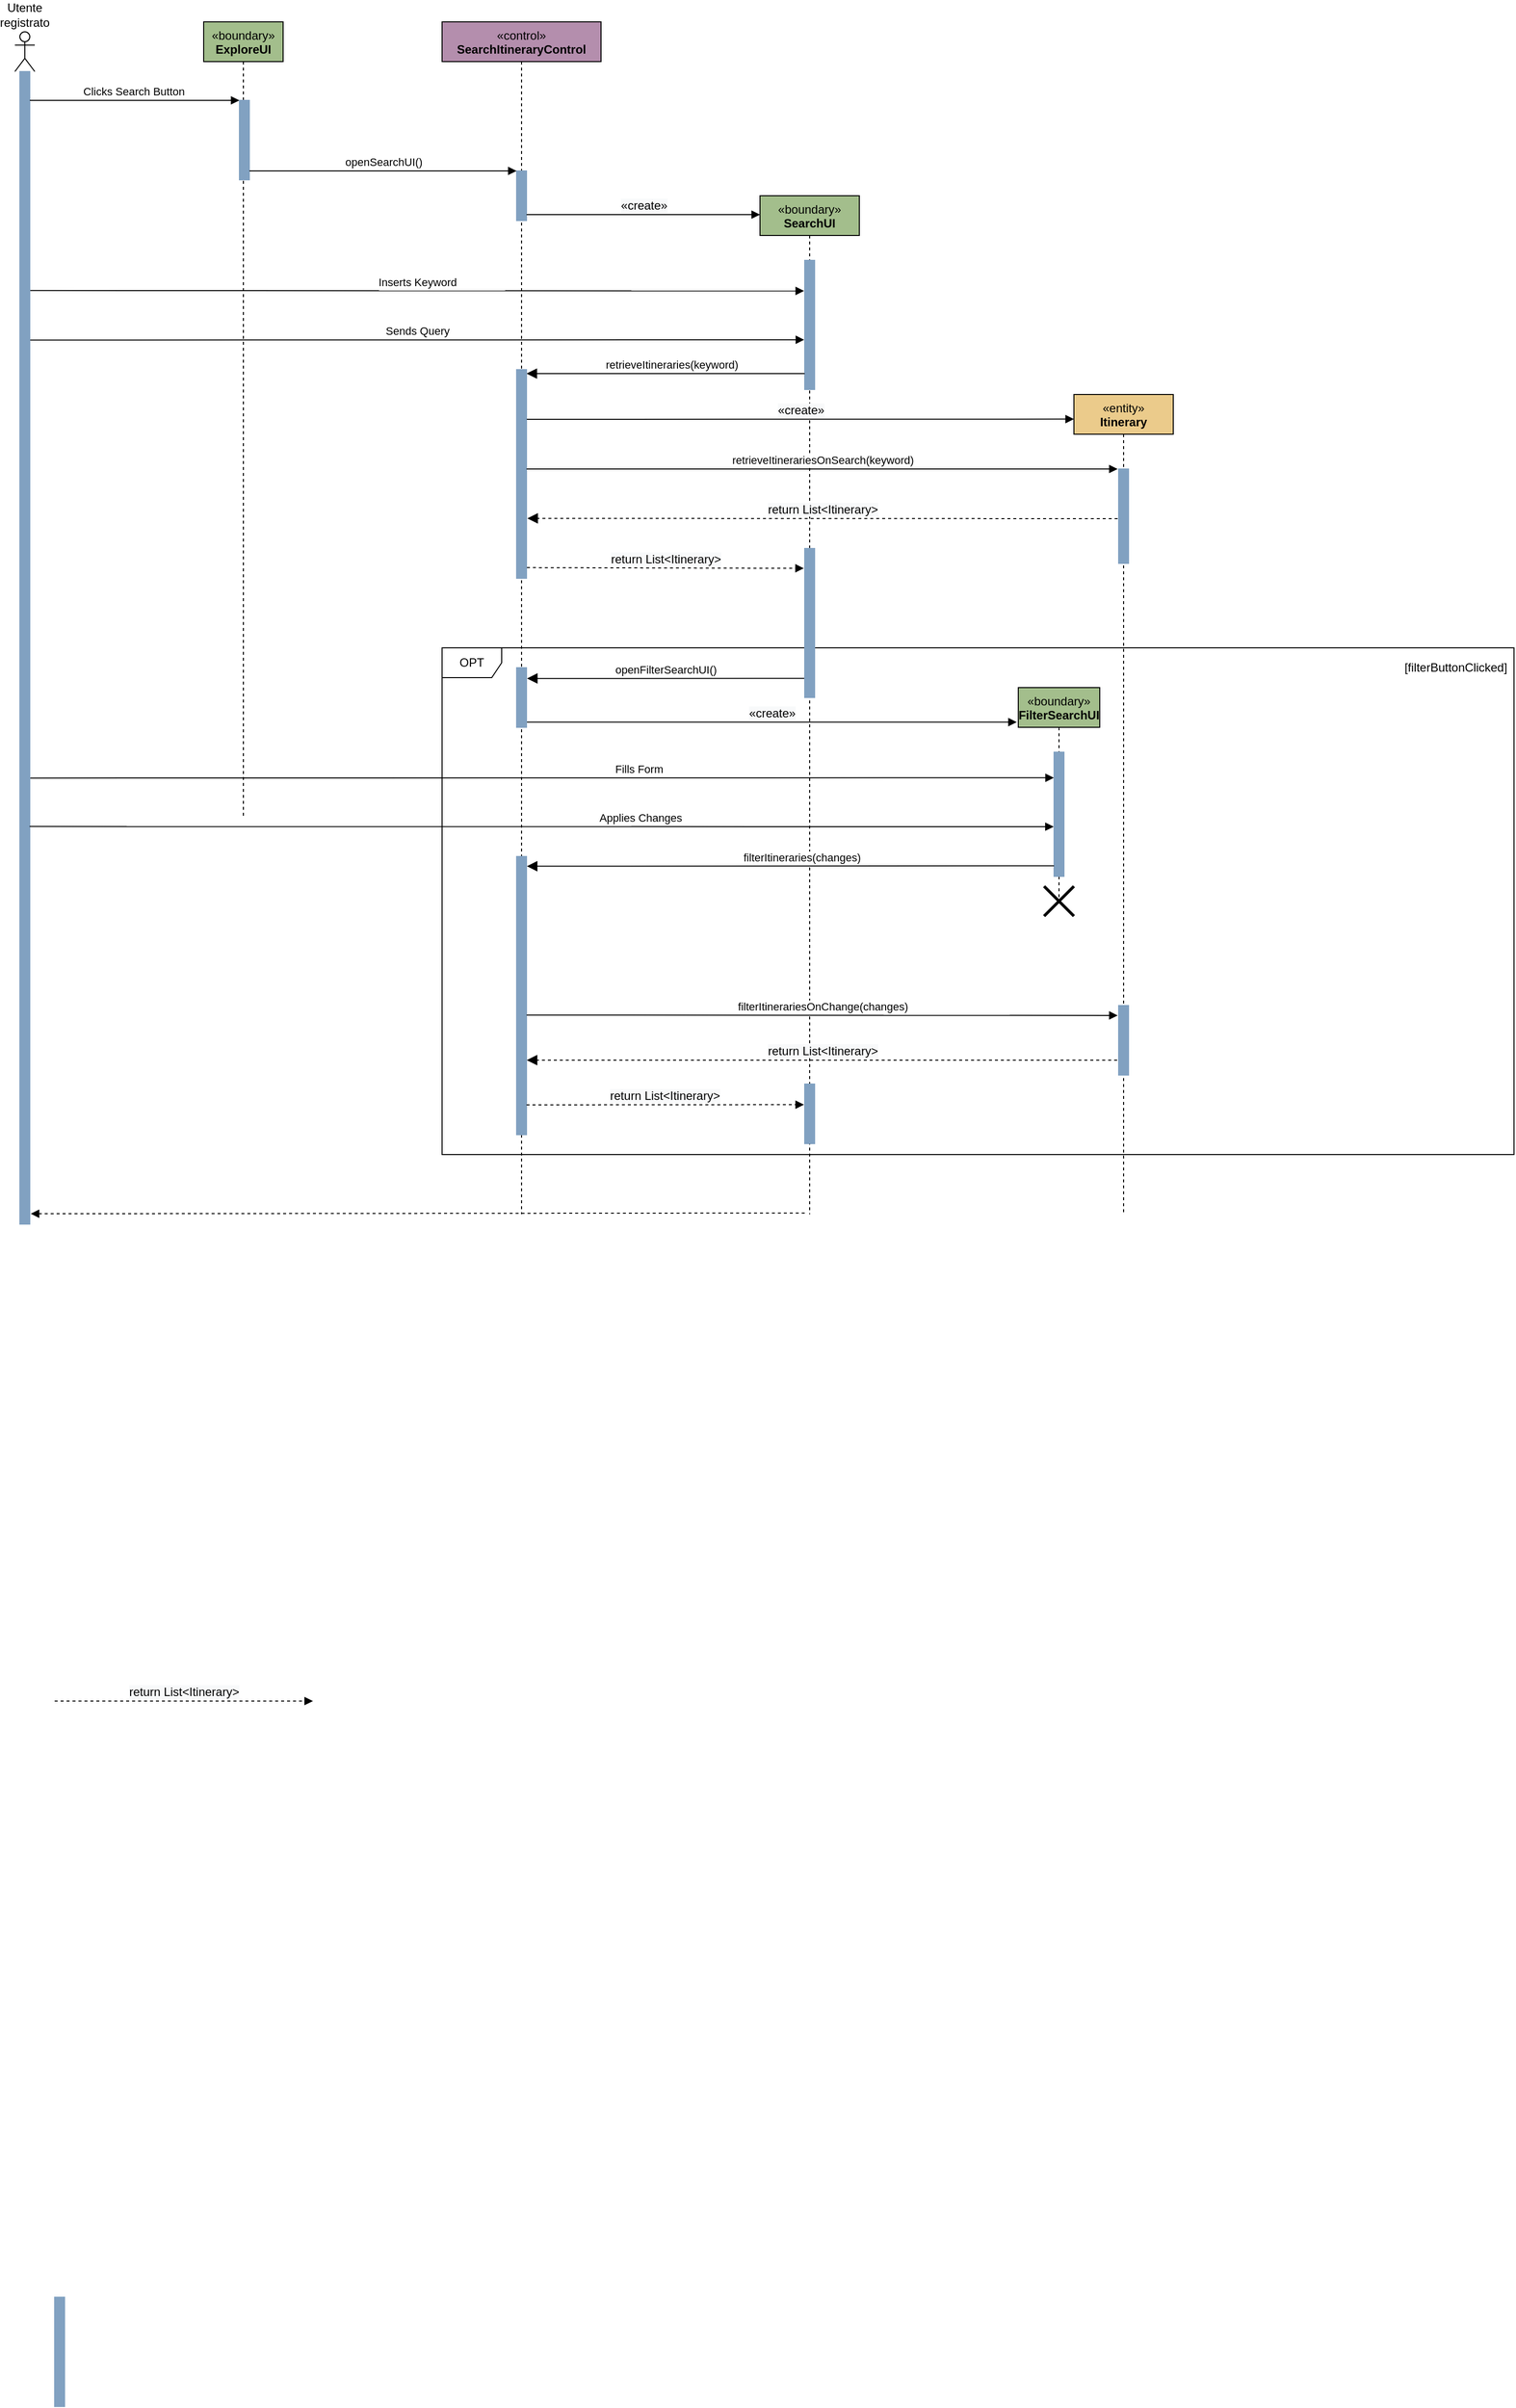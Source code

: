 <mxfile>
    <diagram id="DeaROObW_h7Y9myD4udL" name="Ricerca Itinerario">
        <mxGraphModel dx="1681" dy="651" grid="1" gridSize="10" guides="1" tooltips="1" connect="1" arrows="1" fold="1" page="1" pageScale="1" pageWidth="827" pageHeight="1169" math="0" shadow="0">
            <root>
                <mxCell id="0"/>
                <mxCell id="1" parent="0"/>
                <mxCell id="vcSXQ96v2C0E0V5ABVkG-91" value="OPT" style="shape=umlFrame;whiteSpace=wrap;html=1;" parent="1" vertex="1">
                    <mxGeometry x="480" y="670" width="1079" height="510" as="geometry"/>
                </mxCell>
                <mxCell id="nHArHDgA-v1Gkju6NFeY-11" value="Utente registrato" style="shape=umlLifeline;participant=umlActor;perimeter=lifelinePerimeter;whiteSpace=wrap;html=1;container=1;collapsible=0;recursiveResize=0;verticalAlign=bottom;spacingTop=36;outlineConnect=0;size=40;rounded=0;shadow=0;glass=0;labelPosition=center;verticalLabelPosition=top;align=center;strokeWidth=1;perimeterSpacing=0;" parent="1" vertex="1">
                    <mxGeometry x="50" y="50" width="20" height="1200" as="geometry"/>
                </mxCell>
                <mxCell id="nHArHDgA-v1Gkju6NFeY-20" value="" style="html=1;points=[];perimeter=orthogonalPerimeter;fillColor=#81A1C1;strokeColor=#81A1C1;" parent="nHArHDgA-v1Gkju6NFeY-11" vertex="1">
                    <mxGeometry x="5" y="40" width="10" height="1160" as="geometry"/>
                </mxCell>
                <mxCell id="23" value="Clicks Search Button&amp;nbsp;" style="html=1;verticalAlign=bottom;endArrow=block;entryX=0;entryY=0;" parent="1" source="nHArHDgA-v1Gkju6NFeY-20" target="22" edge="1">
                    <mxGeometry relative="1" as="geometry">
                        <mxPoint x="80" y="121" as="sourcePoint"/>
                    </mxGeometry>
                </mxCell>
                <mxCell id="9sE8CWYjySVi89K2_Rz9-24" value="&lt;span&gt;«boundary»&lt;/span&gt;&lt;br&gt;&lt;b&gt;ExploreUI&lt;/b&gt;" style="shape=umlLifeline;perimeter=lifelinePerimeter;whiteSpace=wrap;html=1;container=1;collapsible=0;recursiveResize=0;outlineConnect=0;rounded=0;shadow=0;glass=0;strokeWidth=1;verticalAlign=top;fillColor=#A3BE8C;" parent="1" vertex="1">
                    <mxGeometry x="240" y="40" width="80" height="800" as="geometry"/>
                </mxCell>
                <mxCell id="22" value="" style="html=1;points=[];perimeter=orthogonalPerimeter;fillColor=#81A1C1;strokeColor=#81A1C1;" parent="9sE8CWYjySVi89K2_Rz9-24" vertex="1">
                    <mxGeometry x="36" y="79" width="10" height="80" as="geometry"/>
                </mxCell>
                <mxCell id="26" value="&lt;span&gt;«control»&lt;/span&gt;&lt;br&gt;&lt;b&gt;SearchItineraryControl&lt;/b&gt;" style="shape=umlLifeline;perimeter=lifelinePerimeter;whiteSpace=wrap;html=1;container=1;collapsible=0;recursiveResize=0;outlineConnect=0;rounded=0;shadow=0;glass=0;strokeWidth=1;verticalAlign=top;fillColor=#B48EAD;" parent="1" vertex="1">
                    <mxGeometry x="480" y="40" width="160" height="1200" as="geometry"/>
                </mxCell>
                <mxCell id="28" value="" style="html=1;points=[];perimeter=orthogonalPerimeter;fillColor=#81A1C1;strokeColor=#81A1C1;" parent="1" vertex="1">
                    <mxGeometry x="555" y="190" width="10" height="50" as="geometry"/>
                </mxCell>
                <mxCell id="29" value="openSearchUI()" style="html=1;verticalAlign=bottom;endArrow=block;entryX=0;entryY=0;" parent="1" target="28" edge="1">
                    <mxGeometry relative="1" as="geometry">
                        <mxPoint x="286" y="190" as="sourcePoint"/>
                    </mxGeometry>
                </mxCell>
                <mxCell id="9sE8CWYjySVi89K2_Rz9-32" value="&lt;span&gt;«boundary»&lt;/span&gt;&lt;br&gt;&lt;b&gt;SearchUI&lt;/b&gt;" style="shape=umlLifeline;perimeter=lifelinePerimeter;whiteSpace=wrap;html=1;container=1;collapsible=0;recursiveResize=0;outlineConnect=0;rounded=0;shadow=0;glass=0;strokeWidth=1;verticalAlign=top;fillColor=#A3BE8C;" parent="1" vertex="1">
                    <mxGeometry x="800" y="215" width="100" height="1025" as="geometry"/>
                </mxCell>
                <mxCell id="33" value="Inserts Keyword" style="html=1;verticalAlign=bottom;endArrow=block;entryX=-0.068;entryY=0.237;entryDx=0;entryDy=0;entryPerimeter=0;exitX=1.049;exitY=0.19;exitDx=0;exitDy=0;exitPerimeter=0;" parent="1" source="nHArHDgA-v1Gkju6NFeY-20" target="9sE8CWYjySVi89K2_Rz9-33" edge="1">
                    <mxGeometry width="80" relative="1" as="geometry">
                        <mxPoint x="66" y="311" as="sourcePoint"/>
                        <mxPoint x="840" y="311" as="targetPoint"/>
                    </mxGeometry>
                </mxCell>
                <mxCell id="34" value="&lt;span style=&quot;font-size: 12px ; background-color: rgb(248 , 249 , 250)&quot;&gt;«create»&lt;/span&gt;" style="html=1;verticalAlign=bottom;endArrow=block;" parent="1" edge="1">
                    <mxGeometry width="80" relative="1" as="geometry">
                        <mxPoint x="565" y="234" as="sourcePoint"/>
                        <mxPoint x="800" y="234" as="targetPoint"/>
                    </mxGeometry>
                </mxCell>
                <mxCell id="9sE8CWYjySVi89K2_Rz9-33" value="" style="html=1;points=[];perimeter=orthogonalPerimeter;fillColor=#81A1C1;strokeColor=#81A1C1;" parent="1" vertex="1">
                    <mxGeometry x="845" y="280" width="10" height="130" as="geometry"/>
                </mxCell>
                <mxCell id="44" value="&lt;span&gt;«boundary»&lt;/span&gt;&lt;br&gt;&lt;b&gt;FilterSearchUI&lt;/b&gt;" style="shape=umlLifeline;perimeter=lifelinePerimeter;whiteSpace=wrap;html=1;container=1;collapsible=0;recursiveResize=0;outlineConnect=0;rounded=0;shadow=0;glass=0;strokeWidth=1;verticalAlign=top;fillColor=#A3BE8C;" parent="1" vertex="1">
                    <mxGeometry x="1060" y="710" width="82" height="220" as="geometry"/>
                </mxCell>
                <mxCell id="45" value="" style="html=1;points=[];perimeter=orthogonalPerimeter;fillColor=#81A1C1;strokeColor=#81A1C1;" parent="1" vertex="1">
                    <mxGeometry x="1096" y="775" width="10" height="125" as="geometry"/>
                </mxCell>
                <mxCell id="46" value="Fills Form" style="html=1;verticalAlign=bottom;endArrow=block;entryX=-0.02;entryY=0.206;entryDx=0;entryDy=0;entryPerimeter=0;exitX=1.051;exitY=0.613;exitDx=0;exitDy=0;exitPerimeter=0;" parent="1" source="nHArHDgA-v1Gkju6NFeY-20" target="45" edge="1">
                    <mxGeometry x="0.189" width="80" relative="1" as="geometry">
                        <mxPoint x="66" y="801" as="sourcePoint"/>
                        <mxPoint x="1094.83" y="801" as="targetPoint"/>
                        <mxPoint as="offset"/>
                    </mxGeometry>
                </mxCell>
                <mxCell id="jP3oaZkhwbiLhDZahTP0-97" style="edgeStyle=none;html=1;dashed=1;entryX=1.096;entryY=0.991;entryDx=0;entryDy=0;entryPerimeter=0;endArrow=block;endFill=1;" parent="1" target="nHArHDgA-v1Gkju6NFeY-20" edge="1">
                    <mxGeometry relative="1" as="geometry">
                        <mxPoint x="81" y="1238.82" as="targetPoint"/>
                        <mxPoint x="845" y="1238.82" as="sourcePoint"/>
                    </mxGeometry>
                </mxCell>
                <mxCell id="85" value="" style="html=1;points=[];perimeter=orthogonalPerimeter;fillColor=#81A1C1;strokeColor=#81A1C1;" parent="1" vertex="1">
                    <mxGeometry x="90" y="2330" width="10" height="110" as="geometry"/>
                </mxCell>
                <mxCell id="86" value="" style="html=1;points=[];perimeter=orthogonalPerimeter;strokeColor=#81A1C1;fillColor=#81A1C1;" parent="1" vertex="1">
                    <mxGeometry x="555" y="880" width="10" height="280" as="geometry"/>
                </mxCell>
                <mxCell id="89" value="openFilterSearchUI()" style="html=1;verticalAlign=bottom;endArrow=block;endSize=8;strokeWidth=1;endFill=1;exitX=0.043;exitY=0.923;exitDx=0;exitDy=0;exitPerimeter=0;entryX=1.053;entryY=0.181;entryDx=0;entryDy=0;entryPerimeter=0;" parent="1" target="jP3oaZkhwbiLhDZahTP0-91" edge="1">
                    <mxGeometry relative="1" as="geometry">
                        <mxPoint x="845.43" y="700.75" as="sourcePoint"/>
                        <mxPoint x="570" y="701" as="targetPoint"/>
                    </mxGeometry>
                </mxCell>
                <mxCell id="91" value="[filterButtonClicked]" style="text;html=1;align=center;verticalAlign=middle;resizable=0;points=[];autosize=1;strokeColor=none;fillColor=none;" parent="1" vertex="1">
                    <mxGeometry x="1440" y="680" width="120" height="20" as="geometry"/>
                </mxCell>
                <mxCell id="qzssCWnmS8RyctSG9N9C-91" value="retrieveItineraries(keyword)" style="html=1;verticalAlign=bottom;endArrow=block;endSize=8;strokeWidth=1;endFill=1;" parent="1" edge="1">
                    <mxGeometry x="-0.043" relative="1" as="geometry">
                        <mxPoint x="845" y="394" as="sourcePoint"/>
                        <mxPoint x="565" y="394" as="targetPoint"/>
                        <mxPoint as="offset"/>
                    </mxGeometry>
                </mxCell>
                <mxCell id="qzssCWnmS8RyctSG9N9C-92" value="" style="html=1;points=[];perimeter=orthogonalPerimeter;fillColor=#81A1C1;strokeColor=#81A1C1;" parent="1" vertex="1">
                    <mxGeometry x="555" y="390" width="10" height="210" as="geometry"/>
                </mxCell>
                <mxCell id="ywLP2hOXwmcJJrAZpPiX-92" value="&lt;span style=&quot;font-size: 12px ; background-color: rgb(248 , 249 , 250)&quot;&gt;«create»&lt;/span&gt;" style="html=1;verticalAlign=bottom;endArrow=block;exitX=1.004;exitY=0.912;exitDx=0;exitDy=0;exitPerimeter=0;entryX=-0.019;entryY=0.158;entryDx=0;entryDy=0;entryPerimeter=0;" parent="1" source="jP3oaZkhwbiLhDZahTP0-91" target="44" edge="1">
                    <mxGeometry width="80" relative="1" as="geometry">
                        <mxPoint x="568.24" y="740.15" as="sourcePoint"/>
                        <mxPoint x="1050" y="740" as="targetPoint"/>
                    </mxGeometry>
                </mxCell>
                <mxCell id="jP3oaZkhwbiLhDZahTP0-91" value="" style="html=1;points=[];perimeter=orthogonalPerimeter;strokeColor=#81A1C1;fillColor=#81A1C1;" parent="1" vertex="1">
                    <mxGeometry x="555" y="690" width="10" height="60" as="geometry"/>
                </mxCell>
                <mxCell id="jP3oaZkhwbiLhDZahTP0-92" value="&amp;nbsp;Applies Changes" style="html=1;verticalAlign=bottom;endArrow=block;entryX=-0.035;entryY=0.6;entryDx=0;entryDy=0;entryPerimeter=0;exitX=0.981;exitY=0.655;exitDx=0;exitDy=0;exitPerimeter=0;" parent="1" source="nHArHDgA-v1Gkju6NFeY-20" target="45" edge="1">
                    <mxGeometry x="0.189" width="80" relative="1" as="geometry">
                        <mxPoint x="70" y="850" as="sourcePoint"/>
                        <mxPoint x="1090" y="850" as="targetPoint"/>
                        <mxPoint as="offset"/>
                    </mxGeometry>
                </mxCell>
                <mxCell id="jP3oaZkhwbiLhDZahTP0-93" value="filterItineraries(changes)" style="html=1;verticalAlign=bottom;endArrow=block;endSize=8;strokeWidth=1;endFill=1;exitX=0;exitY=0.915;exitDx=0;exitDy=0;exitPerimeter=0;entryX=1.034;entryY=0.035;entryDx=0;entryDy=0;entryPerimeter=0;" parent="1" source="45" target="86" edge="1">
                    <mxGeometry x="-0.043" relative="1" as="geometry">
                        <mxPoint x="970" y="890" as="sourcePoint"/>
                        <mxPoint x="570" y="890" as="targetPoint"/>
                        <mxPoint as="offset"/>
                    </mxGeometry>
                </mxCell>
                <mxCell id="jP3oaZkhwbiLhDZahTP0-94" value="&lt;span style=&quot;font-size: 12px ; background-color: rgb(248 , 249 , 250)&quot;&gt;return List&amp;lt;Itinerary&amp;gt;&lt;/span&gt;" style="html=1;verticalAlign=bottom;endArrow=block;dashed=1;" parent="1" edge="1">
                    <mxGeometry width="80" relative="1" as="geometry">
                        <mxPoint x="90" y="1730" as="sourcePoint"/>
                        <mxPoint x="350" y="1730" as="targetPoint"/>
                    </mxGeometry>
                </mxCell>
                <mxCell id="81" value="Sends Query" style="html=1;verticalAlign=bottom;endArrow=block;entryX=-0.052;entryY=0.615;entryDx=0;entryDy=0;entryPerimeter=0;exitX=1.044;exitY=0.233;exitDx=0;exitDy=0;exitPerimeter=0;" parent="1" source="nHArHDgA-v1Gkju6NFeY-20" target="9sE8CWYjySVi89K2_Rz9-33" edge="1">
                    <mxGeometry width="80" relative="1" as="geometry">
                        <mxPoint x="66" y="360" as="sourcePoint"/>
                        <mxPoint x="840" y="360" as="targetPoint"/>
                    </mxGeometry>
                </mxCell>
                <mxCell id="jP3oaZkhwbiLhDZahTP0-98" value="" style="shape=umlDestroy;whiteSpace=wrap;html=1;strokeWidth=3;" parent="1" vertex="1">
                    <mxGeometry x="1086" y="910" width="30" height="30" as="geometry"/>
                </mxCell>
                <mxCell id="IklG1Hp1aA4NgF6tW1au-102" value="retrieveItinerariesOnSearch(keyword)" style="html=1;verticalAlign=bottom;endArrow=block;" edge="1" parent="1">
                    <mxGeometry relative="1" as="geometry">
                        <mxPoint x="565" y="490" as="sourcePoint"/>
                        <mxPoint x="1160" y="490" as="targetPoint"/>
                    </mxGeometry>
                </mxCell>
                <mxCell id="8VFCy5D2kBu21qd2zhvF-91" value="&lt;span&gt;«entity»&lt;/span&gt;&lt;br&gt;&lt;b&gt;Itinerary&lt;/b&gt;" style="shape=umlLifeline;perimeter=lifelinePerimeter;whiteSpace=wrap;html=1;container=1;collapsible=0;recursiveResize=0;outlineConnect=0;rounded=0;shadow=0;glass=0;strokeWidth=1;verticalAlign=top;fillColor=#EBCB8B;" vertex="1" parent="1">
                    <mxGeometry x="1116" y="415" width="100" height="825" as="geometry"/>
                </mxCell>
                <mxCell id="hqIxjKItfE0r8FLR3rfv-92" value="&lt;span style=&quot;font-size: 12px ; background-color: rgb(248 , 249 , 250)&quot;&gt;«create»&lt;/span&gt;" style="html=1;verticalAlign=bottom;endArrow=block;exitX=1.028;exitY=0.238;exitDx=0;exitDy=0;exitPerimeter=0;" edge="1" parent="1" source="qzssCWnmS8RyctSG9N9C-92">
                    <mxGeometry width="80" relative="1" as="geometry">
                        <mxPoint x="576" y="439.8" as="sourcePoint"/>
                        <mxPoint x="1116" y="439.8" as="targetPoint"/>
                    </mxGeometry>
                </mxCell>
                <mxCell id="8VFCy5D2kBu21qd2zhvF-92" value="" style="html=1;points=[];perimeter=orthogonalPerimeter;fillColor=#81A1C1;strokeColor=#81A1C1;" vertex="1" parent="1">
                    <mxGeometry x="1161" y="490" width="10" height="95" as="geometry"/>
                </mxCell>
                <mxCell id="8SKgF3_SELm-5-5Q223y-92" value="&lt;span style=&quot;font-family: &amp;#34;helvetica&amp;#34; ; font-size: 12px ; background-color: rgb(248 , 249 , 250)&quot;&gt;return List&amp;lt;Itinerary&amp;gt;&lt;/span&gt;" style="html=1;verticalAlign=bottom;endArrow=block;endSize=8;strokeWidth=1;endFill=1;dashed=1;entryX=1.088;entryY=0.713;entryDx=0;entryDy=0;entryPerimeter=0;" edge="1" parent="1" target="qzssCWnmS8RyctSG9N9C-92">
                    <mxGeometry relative="1" as="geometry">
                        <mxPoint x="1160" y="540" as="sourcePoint"/>
                        <mxPoint x="570" y="540" as="targetPoint"/>
                    </mxGeometry>
                </mxCell>
                <mxCell id="8SKgF3_SELm-5-5Q223y-93" value="" style="html=1;points=[];perimeter=orthogonalPerimeter;fillColor=#81A1C1;strokeColor=#81A1C1;" vertex="1" parent="1">
                    <mxGeometry x="845" y="570" width="10" height="150" as="geometry"/>
                </mxCell>
                <mxCell id="8SKgF3_SELm-5-5Q223y-94" value="&lt;span style=&quot;font-family: &amp;#34;helvetica&amp;#34; ; font-size: 12px ; background-color: rgb(248 , 249 , 250)&quot;&gt;return List&amp;lt;Itinerary&amp;gt;&lt;/span&gt;" style="html=1;verticalAlign=bottom;endArrow=block;dashed=1;exitX=1.042;exitY=0.949;exitDx=0;exitDy=0;exitPerimeter=0;entryX=-0.09;entryY=0.133;entryDx=0;entryDy=0;entryPerimeter=0;" edge="1" parent="1" source="qzssCWnmS8RyctSG9N9C-92" target="8SKgF3_SELm-5-5Q223y-93">
                    <mxGeometry relative="1" as="geometry">
                        <mxPoint x="570" y="590" as="sourcePoint"/>
                        <mxPoint x="840" y="590" as="targetPoint"/>
                    </mxGeometry>
                </mxCell>
                <mxCell id="8SKgF3_SELm-5-5Q223y-96" value="filterItinerariesOnChange(changes)" style="html=1;verticalAlign=bottom;endArrow=block;exitX=1.009;exitY=0.57;exitDx=0;exitDy=0;exitPerimeter=0;" edge="1" parent="1" source="86">
                    <mxGeometry relative="1" as="geometry">
                        <mxPoint x="620.5" y="1040" as="sourcePoint"/>
                        <mxPoint x="1160" y="1040" as="targetPoint"/>
                    </mxGeometry>
                </mxCell>
                <mxCell id="8SKgF3_SELm-5-5Q223y-97" value="&lt;span style=&quot;font-family: &amp;#34;helvetica&amp;#34; ; font-size: 12px ; background-color: rgb(248 , 249 , 250)&quot;&gt;return List&amp;lt;Itinerary&amp;gt;&lt;/span&gt;" style="html=1;verticalAlign=bottom;endArrow=block;endSize=8;strokeWidth=1;endFill=1;dashed=1;entryX=1.026;entryY=0.732;entryDx=0;entryDy=0;entryPerimeter=0;" edge="1" parent="1" target="86">
                    <mxGeometry relative="1" as="geometry">
                        <mxPoint x="1159.5" y="1085" as="sourcePoint"/>
                        <mxPoint x="594" y="1085" as="targetPoint"/>
                    </mxGeometry>
                </mxCell>
                <mxCell id="8SKgF3_SELm-5-5Q223y-99" value="" style="html=1;points=[];perimeter=orthogonalPerimeter;fillColor=#81A1C1;strokeColor=#81A1C1;" vertex="1" parent="1">
                    <mxGeometry x="1161" y="1030" width="10" height="70" as="geometry"/>
                </mxCell>
                <mxCell id="8SKgF3_SELm-5-5Q223y-102" value="&lt;span style=&quot;font-family: &amp;#34;helvetica&amp;#34; ; font-size: 12px ; background-color: rgb(248 , 249 , 250)&quot;&gt;return List&amp;lt;Itinerary&amp;gt;&lt;/span&gt;" style="html=1;verticalAlign=bottom;endArrow=block;dashed=1;entryX=-0.075;entryY=0.346;entryDx=0;entryDy=0;entryPerimeter=0;" edge="1" parent="1" target="8SKgF3_SELm-5-5Q223y-103">
                    <mxGeometry relative="1" as="geometry">
                        <mxPoint x="565" y="1130" as="sourcePoint"/>
                        <mxPoint x="755" y="1130" as="targetPoint"/>
                    </mxGeometry>
                </mxCell>
                <mxCell id="8SKgF3_SELm-5-5Q223y-103" value="" style="html=1;points=[];perimeter=orthogonalPerimeter;fillColor=#81A1C1;strokeColor=#81A1C1;" vertex="1" parent="1">
                    <mxGeometry x="845" y="1109" width="10" height="60" as="geometry"/>
                </mxCell>
            </root>
        </mxGraphModel>
    </diagram>
    <diagram id="UQldgaHxq9I9A6M_06xW" name="Segnala itinerario">
        <mxGraphModel grid="1" gridSize="10" guides="1" tooltips="1" connect="1" arrows="1" page="1" fold="1" pageScale="1" pageWidth="827" pageHeight="1169" math="0" shadow="0">
            <root>
                <mxCell id="i8JgHxJa6yTCcJVKJKzG-0"/>
                <mxCell id="i8JgHxJa6yTCcJVKJKzG-1" parent="i8JgHxJa6yTCcJVKJKzG-0"/>
                <mxCell id="t_7PSx_hU0Vh_I5cPTbg-0" value="Utente registrato" style="shape=umlLifeline;participant=umlActor;perimeter=lifelinePerimeter;whiteSpace=wrap;html=1;container=1;collapsible=0;recursiveResize=0;verticalAlign=bottom;spacingTop=36;outlineConnect=0;size=40;rounded=0;shadow=0;glass=0;labelPosition=center;verticalLabelPosition=top;align=center;strokeWidth=1;perimeterSpacing=0;" vertex="1" parent="i8JgHxJa6yTCcJVKJKzG-1">
                    <mxGeometry x="50" y="80" width="20" height="670" as="geometry"/>
                </mxCell>
                <mxCell id="t_7PSx_hU0Vh_I5cPTbg-1" value="" style="html=1;points=[];perimeter=orthogonalPerimeter;fillColor=#81A1C1;strokeColor=#81A1C1;" vertex="1" parent="t_7PSx_hU0Vh_I5cPTbg-0">
                    <mxGeometry x="5" y="40" width="10" height="640" as="geometry"/>
                </mxCell>
                <mxCell id="6tnFy-T0r9_W0EUiSZ62-0" value="&lt;span&gt;«boundary»&lt;/span&gt;&lt;br&gt;&lt;b&gt;ItineraryUI&lt;/b&gt;" style="shape=umlLifeline;perimeter=lifelinePerimeter;whiteSpace=wrap;html=1;container=1;collapsible=0;recursiveResize=0;outlineConnect=0;rounded=0;shadow=0;glass=0;strokeWidth=1;verticalAlign=top;fillColor=#A3BE8C;" vertex="1" parent="i8JgHxJa6yTCcJVKJKzG-1">
                    <mxGeometry x="240" y="80" width="80" height="670" as="geometry"/>
                </mxCell>
                <mxCell id="WPqOlKVIV4W6tcU5ws0f-0" value="" style="html=1;points=[];perimeter=orthogonalPerimeter;fillColor=#81A1C1;strokeColor=#81A1C1;" vertex="1" parent="i8JgHxJa6yTCcJVKJKzG-1">
                    <mxGeometry x="275" y="160" width="10" height="80" as="geometry"/>
                </mxCell>
                <mxCell id="WPqOlKVIV4W6tcU5ws0f-1" value="Click Report Button" style="html=1;verticalAlign=bottom;endArrow=block;entryX=0;entryY=0;exitX=1.017;exitY=0.062;exitDx=0;exitDy=0;exitPerimeter=0;" edge="1" parent="i8JgHxJa6yTCcJVKJKzG-1" source="t_7PSx_hU0Vh_I5cPTbg-1" target="WPqOlKVIV4W6tcU5ws0f-0">
                    <mxGeometry relative="1" as="geometry">
                        <mxPoint x="80" y="160" as="sourcePoint"/>
                    </mxGeometry>
                </mxCell>
                <mxCell id="LA1X0ArZ8uohvK2ecPDL-0" value="&lt;span&gt;«control»&lt;/span&gt;&lt;br&gt;&lt;b&gt;ReportItineraryControl&lt;/b&gt;" style="shape=umlLifeline;perimeter=lifelinePerimeter;whiteSpace=wrap;html=1;container=1;collapsible=0;recursiveResize=0;outlineConnect=0;rounded=0;shadow=0;glass=0;strokeWidth=1;verticalAlign=top;fillColor=#B48EAD;" vertex="1" parent="i8JgHxJa6yTCcJVKJKzG-1">
                    <mxGeometry x="479" y="80" width="160" height="670" as="geometry"/>
                </mxCell>
                <mxCell id="LA1X0ArZ8uohvK2ecPDL-1" value="openReportItineraryUI()" style="html=1;verticalAlign=bottom;endArrow=block;entryX=0;entryY=0;" edge="1" parent="i8JgHxJa6yTCcJVKJKzG-1" target="LA1X0ArZ8uohvK2ecPDL-2">
                    <mxGeometry relative="1" as="geometry">
                        <mxPoint x="285" y="230" as="sourcePoint"/>
                    </mxGeometry>
                </mxCell>
                <mxCell id="LA1X0ArZ8uohvK2ecPDL-2" value="" style="html=1;points=[];perimeter=orthogonalPerimeter;fillColor=#81A1C1;strokeColor=#81A1C1;" vertex="1" parent="i8JgHxJa6yTCcJVKJKzG-1">
                    <mxGeometry x="554" y="230" width="10" height="50" as="geometry"/>
                </mxCell>
                <mxCell id="_gM7vBd5jpCNXSYNtwCu-0" value="&lt;span&gt;«boundary»&lt;/span&gt;&lt;br&gt;&lt;b&gt;ReportItineraryUI&lt;/b&gt;" style="shape=umlLifeline;perimeter=lifelinePerimeter;whiteSpace=wrap;html=1;container=1;collapsible=0;recursiveResize=0;outlineConnect=0;rounded=0;shadow=0;glass=0;strokeWidth=1;verticalAlign=top;fillColor=#A3BE8C;" vertex="1" parent="i8JgHxJa6yTCcJVKJKzG-1">
                    <mxGeometry x="800" y="240" width="100" height="440" as="geometry"/>
                </mxCell>
                <mxCell id="PosmQEU9cSdSKHOhXGMS-0" value="&lt;span style=&quot;font-size: 12px ; background-color: rgb(248 , 249 , 250)&quot;&gt;«create»&lt;/span&gt;" style="html=1;verticalAlign=bottom;endArrow=block;entryX=0;entryY=0.048;entryDx=0;entryDy=0;entryPerimeter=0;" edge="1" parent="i8JgHxJa6yTCcJVKJKzG-1" source="LA1X0ArZ8uohvK2ecPDL-2" target="_gM7vBd5jpCNXSYNtwCu-0">
                    <mxGeometry width="80" relative="1" as="geometry">
                        <mxPoint x="564" y="270" as="sourcePoint"/>
                        <mxPoint x="780" y="270" as="targetPoint"/>
                    </mxGeometry>
                </mxCell>
                <mxCell id="5XD-Fa9Zt6Ds8UJGE5SC-0" value="" style="html=1;points=[];perimeter=orthogonalPerimeter;fillColor=#81A1C1;strokeColor=#81A1C1;" vertex="1" parent="i8JgHxJa6yTCcJVKJKzG-1">
                    <mxGeometry x="845" y="300" width="10" height="220" as="geometry"/>
                </mxCell>
                <mxCell id="_AtWmjNFiIM6za1f5WEX-0" value="Inserts Title" style="html=1;verticalAlign=bottom;endArrow=block;exitX=1.017;exitY=0.326;exitDx=0;exitDy=0;exitPerimeter=0;entryX=0.017;entryY=0.131;entryDx=0;entryDy=0;entryPerimeter=0;" edge="1" parent="i8JgHxJa6yTCcJVKJKzG-1" source="t_7PSx_hU0Vh_I5cPTbg-1" target="5XD-Fa9Zt6Ds8UJGE5SC-0">
                    <mxGeometry width="80" relative="1" as="geometry">
                        <mxPoint x="80" y="330" as="sourcePoint"/>
                        <mxPoint x="840" y="330" as="targetPoint"/>
                    </mxGeometry>
                </mxCell>
                <mxCell id="_AtWmjNFiIM6za1f5WEX-1" value="Inserts Description" style="html=1;verticalAlign=bottom;endArrow=block;exitX=1.017;exitY=0.407;exitDx=0;exitDy=0;exitPerimeter=0;entryX=0.014;entryY=0.358;entryDx=0;entryDy=0;entryPerimeter=0;" edge="1" parent="i8JgHxJa6yTCcJVKJKzG-1" source="t_7PSx_hU0Vh_I5cPTbg-1" target="5XD-Fa9Zt6Ds8UJGE5SC-0">
                    <mxGeometry width="80" relative="1" as="geometry">
                        <mxPoint x="80" y="380" as="sourcePoint"/>
                        <mxPoint x="840" y="380" as="targetPoint"/>
                    </mxGeometry>
                </mxCell>
                <mxCell id="Ilw3TrDKQIksUd4N8yin-0" value="Click Confirm Button" style="html=1;verticalAlign=bottom;endArrow=block;exitX=1.017;exitY=0.484;exitDx=0;exitDy=0;exitPerimeter=0;entryX=0.014;entryY=0.589;entryDx=0;entryDy=0;entryPerimeter=0;" edge="1" parent="i8JgHxJa6yTCcJVKJKzG-1" source="t_7PSx_hU0Vh_I5cPTbg-1" target="5XD-Fa9Zt6Ds8UJGE5SC-0">
                    <mxGeometry width="80" relative="1" as="geometry">
                        <mxPoint x="80" y="430" as="sourcePoint"/>
                        <mxPoint x="840" y="430" as="targetPoint"/>
                    </mxGeometry>
                </mxCell>
                <mxCell id="qPF6lSuW_GnIOXNGxsFL-0" value="reportItinerary(report)" style="html=1;verticalAlign=bottom;endArrow=block;endSize=8;strokeWidth=1;endFill=1;entryX=0.531;entryY=0.596;entryDx=0;entryDy=0;entryPerimeter=0;exitX=0;exitY=0.817;exitDx=0;exitDy=0;exitPerimeter=0;" edge="1" parent="i8JgHxJa6yTCcJVKJKzG-1" source="5XD-Fa9Zt6Ds8UJGE5SC-0" target="LA1X0ArZ8uohvK2ecPDL-0">
                    <mxGeometry x="-0.043" relative="1" as="geometry">
                        <mxPoint x="840" y="479" as="sourcePoint"/>
                        <mxPoint x="580" y="485" as="targetPoint"/>
                        <mxPoint as="offset"/>
                    </mxGeometry>
                </mxCell>
                <mxCell id="qPF6lSuW_GnIOXNGxsFL-1" value="" style="html=1;points=[];perimeter=orthogonalPerimeter;fillColor=#81A1C1;strokeColor=#81A1C1;" vertex="1" parent="i8JgHxJa6yTCcJVKJKzG-1">
                    <mxGeometry x="554" y="470" width="10" height="170" as="geometry"/>
                </mxCell>
                <mxCell id="12kCXHsb-B22YKVVWkgu-0" value="&lt;span style=&quot;font-size: 12px ; background-color: rgb(248 , 249 , 250)&quot;&gt;«create»&lt;/span&gt;" style="html=1;verticalAlign=bottom;endArrow=block;exitX=1.013;exitY=0.471;exitDx=0;exitDy=0;exitPerimeter=0;" edge="1" parent="i8JgHxJa6yTCcJVKJKzG-1" source="qPF6lSuW_GnIOXNGxsFL-1">
                    <mxGeometry width="80" relative="1" as="geometry">
                        <mxPoint x="580" y="550" as="sourcePoint"/>
                        <mxPoint x="1060" y="550" as="targetPoint"/>
                    </mxGeometry>
                </mxCell>
                <mxCell id="12kCXHsb-B22YKVVWkgu-1" value="&lt;span&gt;«entity»&lt;/span&gt;&lt;br&gt;&lt;b&gt;Report&lt;/b&gt;" style="shape=umlLifeline;perimeter=lifelinePerimeter;whiteSpace=wrap;html=1;container=1;collapsible=0;recursiveResize=0;outlineConnect=0;rounded=0;shadow=0;glass=0;strokeWidth=1;verticalAlign=top;fillColor=#EBCB8B;" vertex="1" parent="i8JgHxJa6yTCcJVKJKzG-1">
                    <mxGeometry x="1060" y="520" width="100" height="230" as="geometry"/>
                </mxCell>
                <mxCell id="12kCXHsb-B22YKVVWkgu-2" value="" style="html=1;points=[];perimeter=orthogonalPerimeter;fillColor=#81A1C1;strokeColor=#81A1C1;" vertex="1" parent="i8JgHxJa6yTCcJVKJKzG-1">
                    <mxGeometry x="1105" y="585" width="10" height="85" as="geometry"/>
                </mxCell>
                <mxCell id="U6wVOvSR6PLAF_ebkVGk-0" value="&lt;span style=&quot;font-size: 12px ; text-align: left ; background-color: rgb(248 , 249 , 250)&quot;&gt;addReport(report)&lt;/span&gt;" style="html=1;verticalAlign=bottom;endArrow=block;entryX=0.001;entryY=0.172;entryDx=0;entryDy=0;entryPerimeter=0;exitX=1.051;exitY=0.763;exitDx=0;exitDy=0;exitPerimeter=0;" edge="1" parent="i8JgHxJa6yTCcJVKJKzG-1" source="qPF6lSuW_GnIOXNGxsFL-1" target="12kCXHsb-B22YKVVWkgu-2">
                    <mxGeometry width="80" relative="1" as="geometry">
                        <mxPoint x="590" y="600.0" as="sourcePoint"/>
                        <mxPoint x="1060" y="600.0" as="targetPoint"/>
                    </mxGeometry>
                </mxCell>
                <mxCell id="8ghKyc8JjZF3IYZAFAEy-0" value="" style="shape=umlDestroy;whiteSpace=wrap;html=1;strokeWidth=3;" vertex="1" parent="i8JgHxJa6yTCcJVKJKzG-1">
                    <mxGeometry x="835" y="670" width="30" height="30" as="geometry"/>
                </mxCell>
                <mxCell id="5bnSah6uOaZ1aNsn4HbB-0" style="edgeStyle=none;html=1;dashed=1;entryX=1;entryY=0.984;entryDx=0;entryDy=0;entryPerimeter=0;exitX=0.496;exitY=1.006;exitDx=0;exitDy=0;exitPerimeter=0;" edge="1" parent="i8JgHxJa6yTCcJVKJKzG-1" source="12kCXHsb-B22YKVVWkgu-1" target="t_7PSx_hU0Vh_I5cPTbg-1">
                    <mxGeometry relative="1" as="geometry">
                        <mxPoint x="122.4" y="750.0" as="targetPoint"/>
                        <mxPoint x="900" y="750.2" as="sourcePoint"/>
                    </mxGeometry>
                </mxCell>
            </root>
        </mxGraphModel>
    </diagram>
</mxfile>